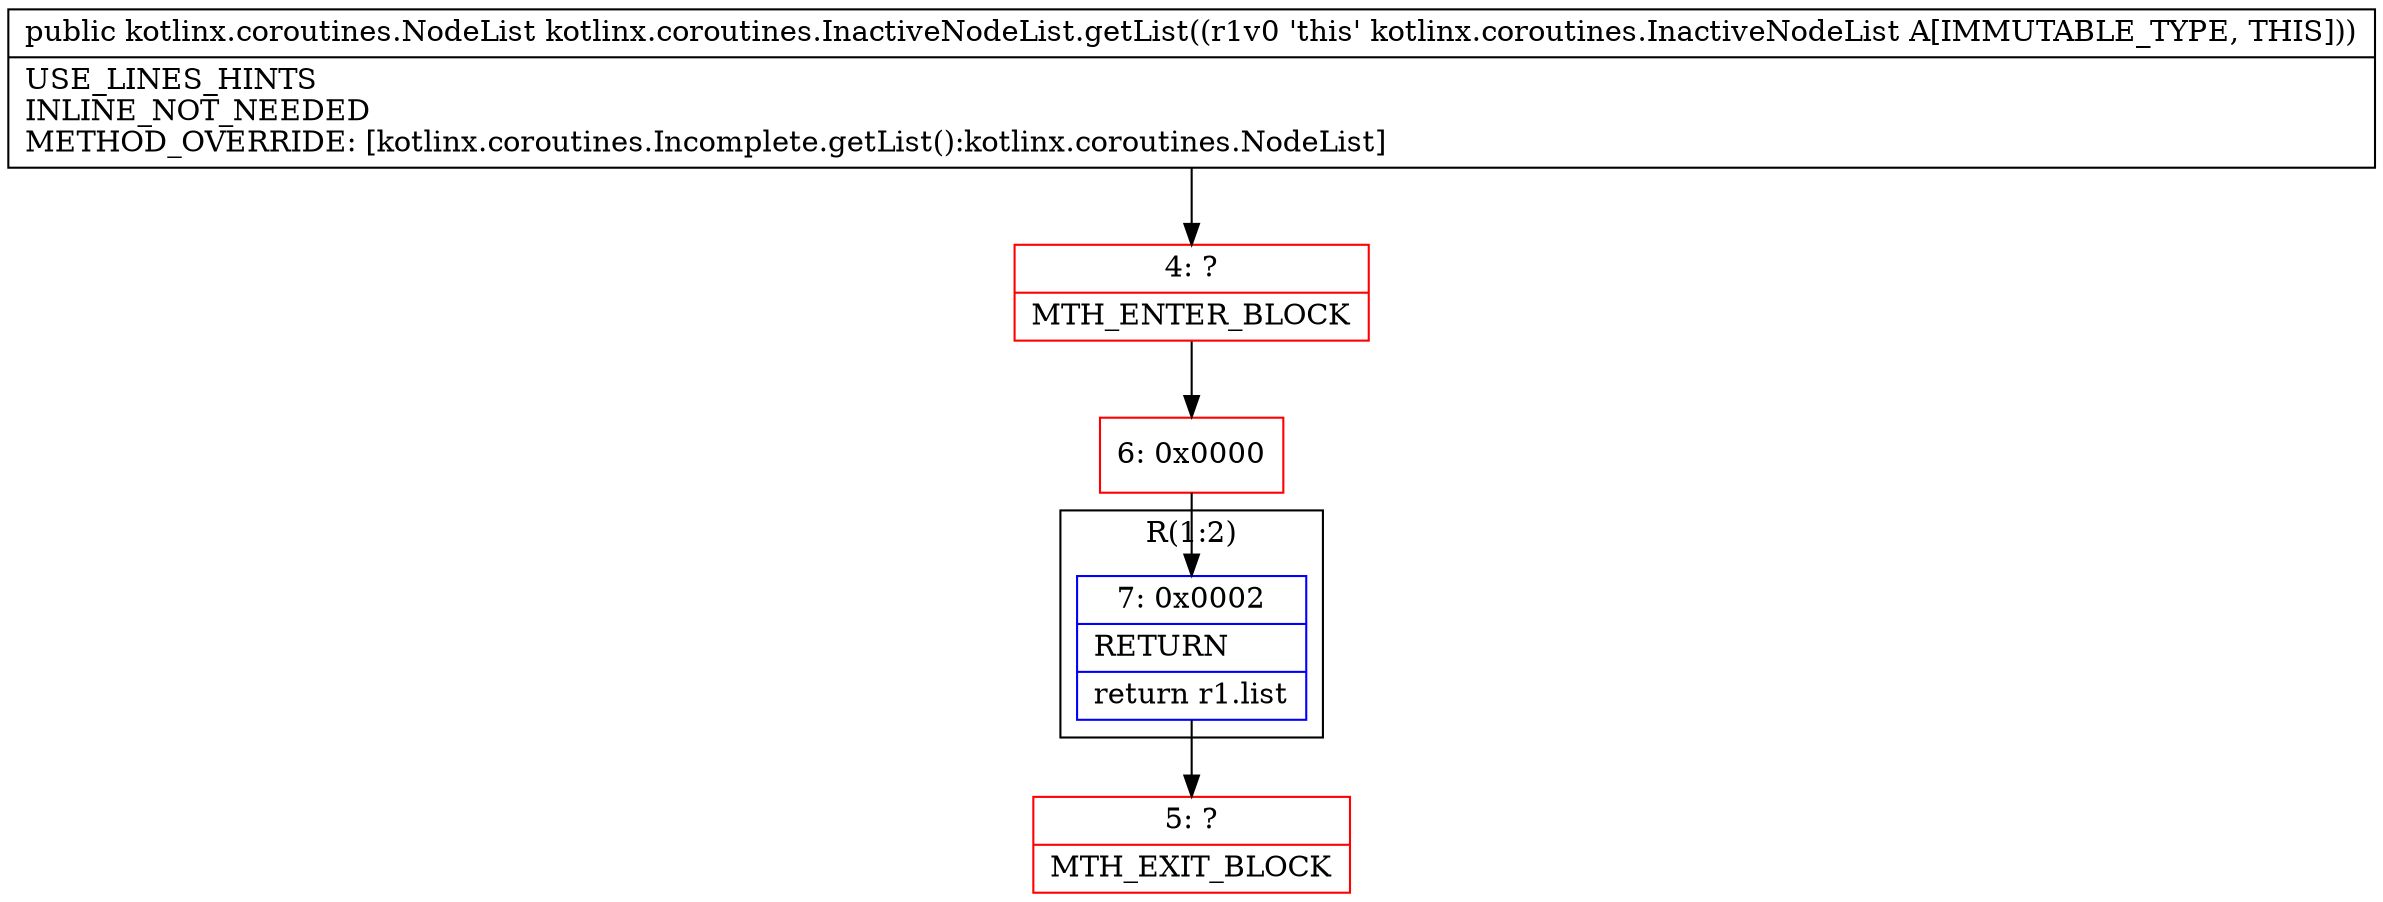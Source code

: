 digraph "CFG forkotlinx.coroutines.InactiveNodeList.getList()Lkotlinx\/coroutines\/NodeList;" {
subgraph cluster_Region_1994019256 {
label = "R(1:2)";
node [shape=record,color=blue];
Node_7 [shape=record,label="{7\:\ 0x0002|RETURN\l|return r1.list\l}"];
}
Node_4 [shape=record,color=red,label="{4\:\ ?|MTH_ENTER_BLOCK\l}"];
Node_6 [shape=record,color=red,label="{6\:\ 0x0000}"];
Node_5 [shape=record,color=red,label="{5\:\ ?|MTH_EXIT_BLOCK\l}"];
MethodNode[shape=record,label="{public kotlinx.coroutines.NodeList kotlinx.coroutines.InactiveNodeList.getList((r1v0 'this' kotlinx.coroutines.InactiveNodeList A[IMMUTABLE_TYPE, THIS]))  | USE_LINES_HINTS\lINLINE_NOT_NEEDED\lMETHOD_OVERRIDE: [kotlinx.coroutines.Incomplete.getList():kotlinx.coroutines.NodeList]\l}"];
MethodNode -> Node_4;Node_7 -> Node_5;
Node_4 -> Node_6;
Node_6 -> Node_7;
}

